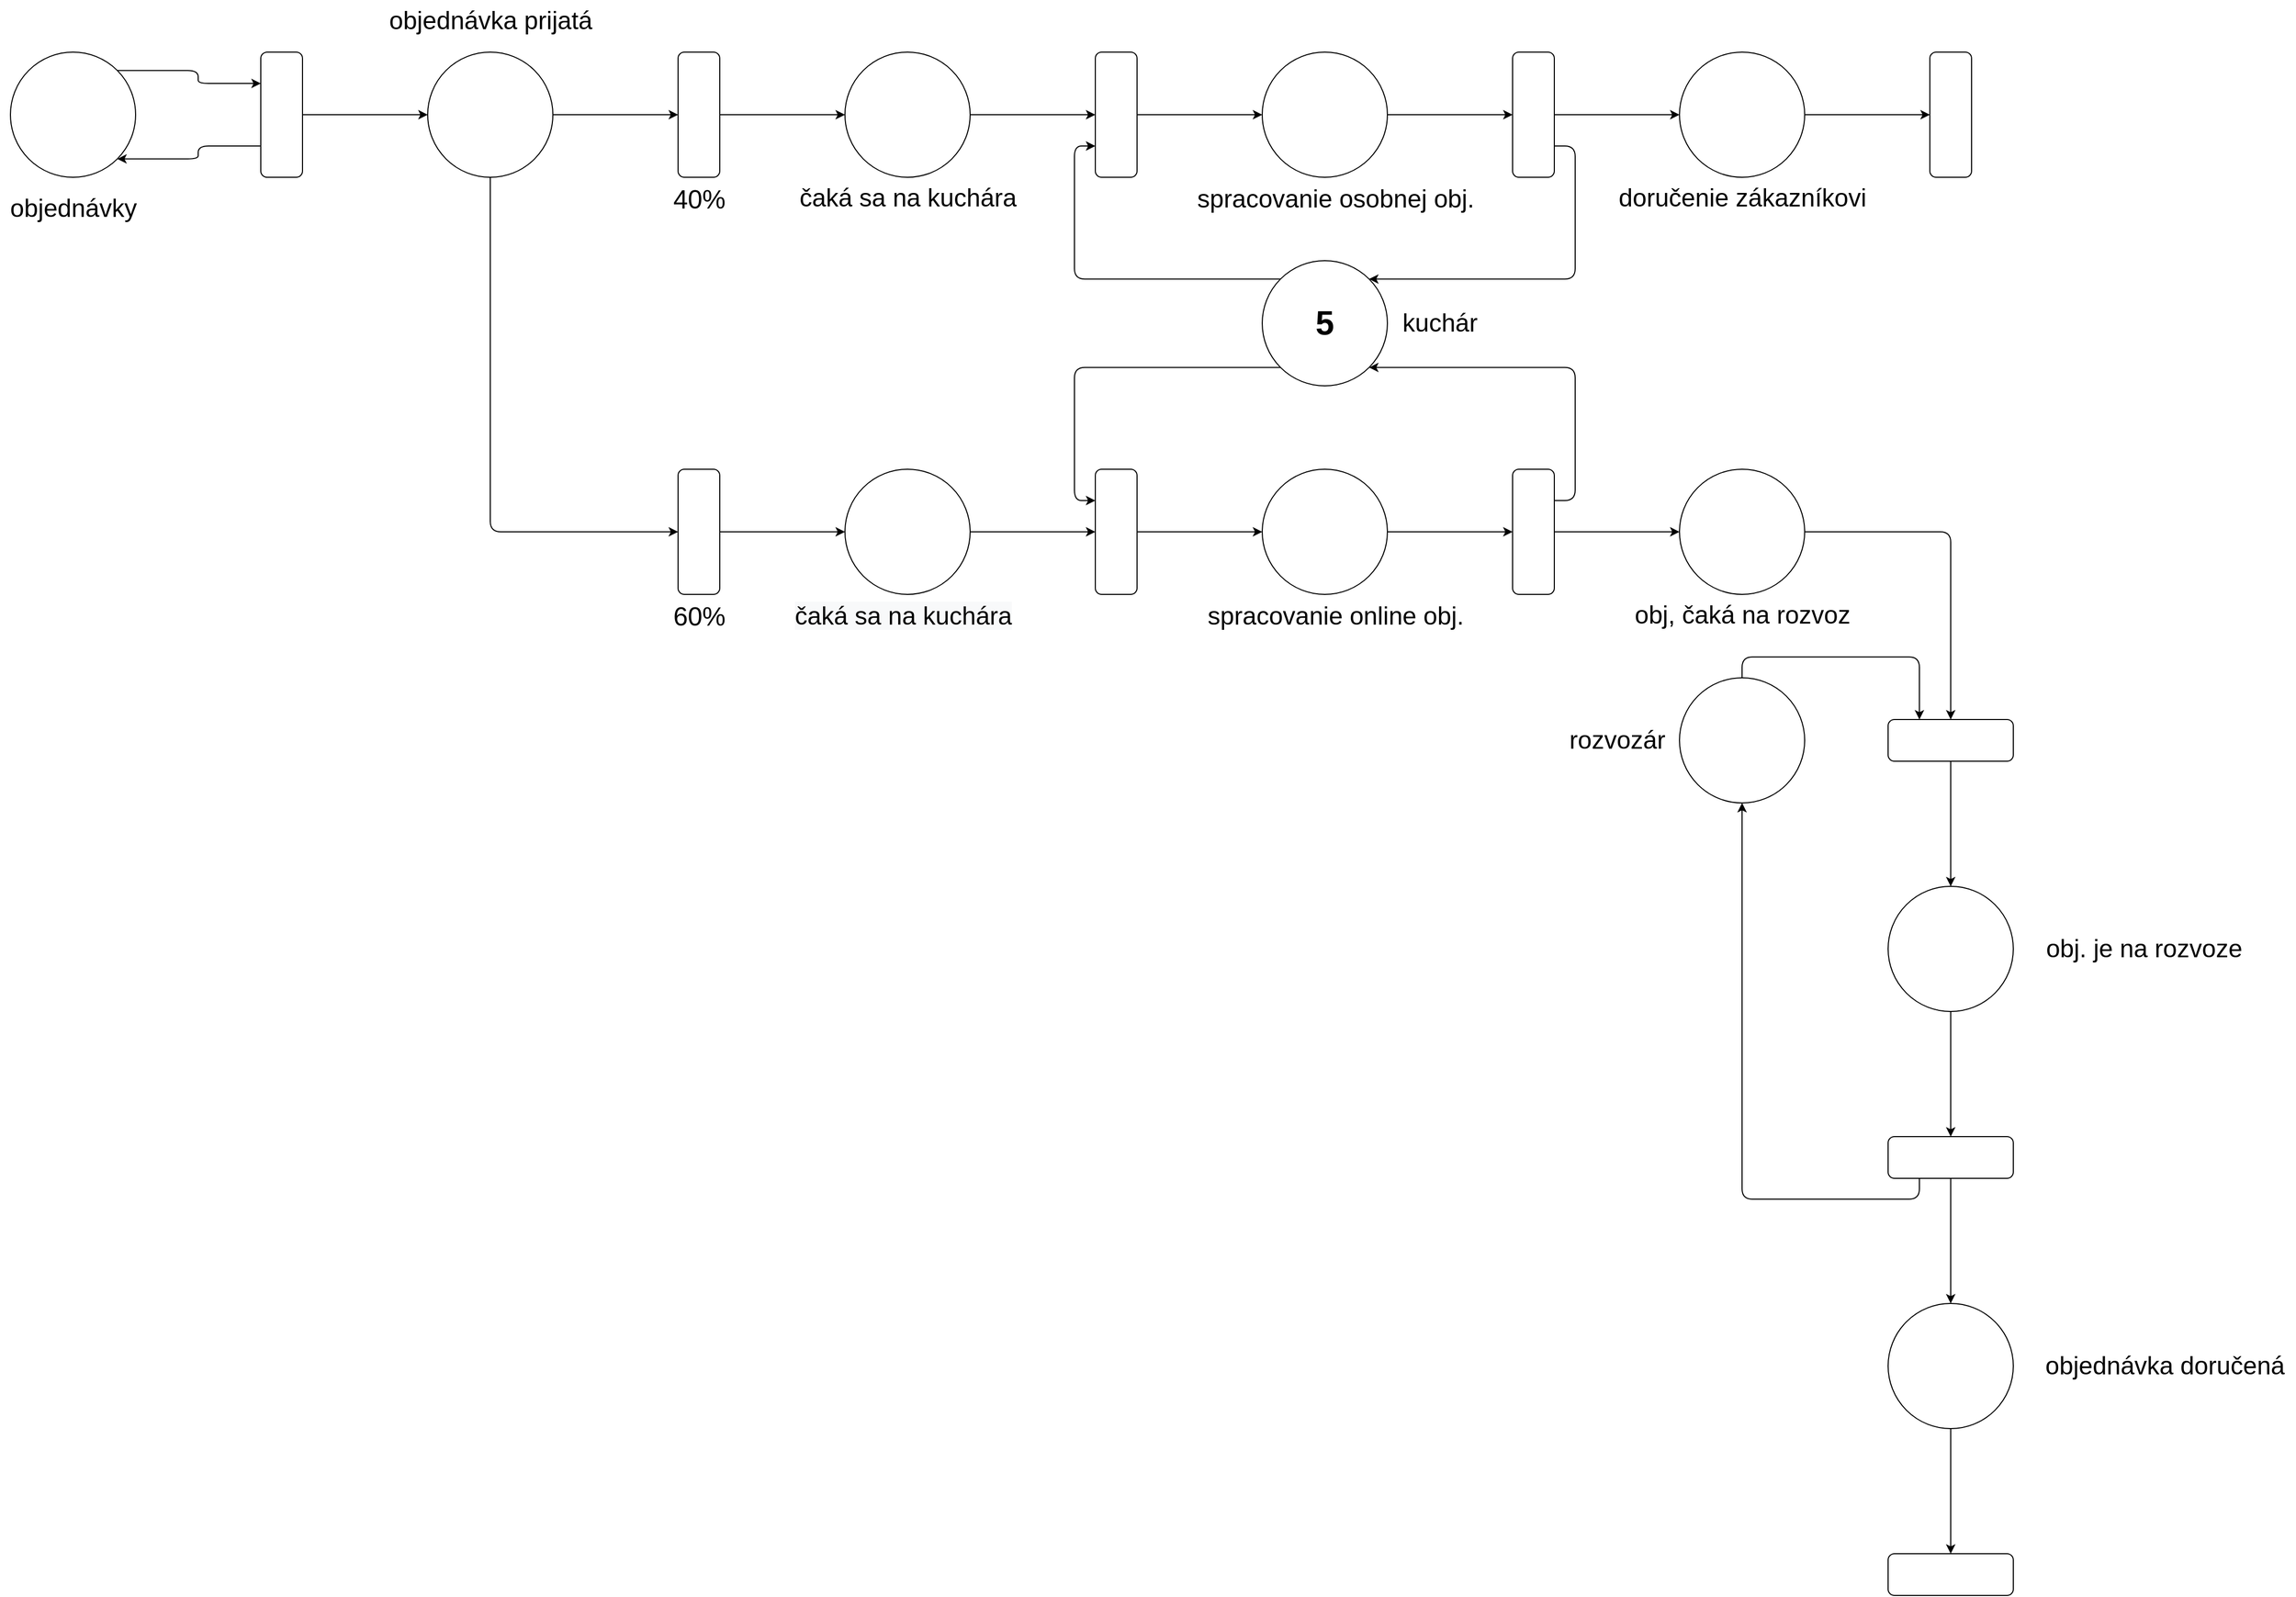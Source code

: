 <mxfile version="20.5.3" type="device"><diagram id="is8ErGrhwBEIRt3GKiYw" name="Page-1"><mxGraphModel dx="3460" dy="1930" grid="1" gridSize="10" guides="1" tooltips="1" connect="1" arrows="1" fold="1" page="1" pageScale="1" pageWidth="2336" pageHeight="1654" math="0" shadow="0"><root><mxCell id="0"/><mxCell id="1" parent="0"/><mxCell id="hj5JhKyr4QM8qV0HhzXi-40" style="edgeStyle=orthogonalEdgeStyle;rounded=1;orthogonalLoop=1;jettySize=auto;html=1;exitX=1;exitY=0;exitDx=0;exitDy=0;entryX=0;entryY=0.25;entryDx=0;entryDy=0;fontSize=32;" edge="1" parent="1" source="hj5JhKyr4QM8qV0HhzXi-1" target="hj5JhKyr4QM8qV0HhzXi-3"><mxGeometry relative="1" as="geometry"/></mxCell><mxCell id="hj5JhKyr4QM8qV0HhzXi-1" value="" style="ellipse;whiteSpace=wrap;html=1;aspect=fixed;rounded=1;" vertex="1" parent="1"><mxGeometry x="80" y="80" width="120" height="120" as="geometry"/></mxCell><mxCell id="hj5JhKyr4QM8qV0HhzXi-8" style="edgeStyle=orthogonalEdgeStyle;rounded=1;orthogonalLoop=1;jettySize=auto;html=1;exitX=1;exitY=0.5;exitDx=0;exitDy=0;entryX=0;entryY=0.5;entryDx=0;entryDy=0;" edge="1" parent="1" source="hj5JhKyr4QM8qV0HhzXi-2" target="hj5JhKyr4QM8qV0HhzXi-5"><mxGeometry relative="1" as="geometry"/></mxCell><mxCell id="hj5JhKyr4QM8qV0HhzXi-9" style="edgeStyle=orthogonalEdgeStyle;rounded=1;orthogonalLoop=1;jettySize=auto;html=1;exitX=0.5;exitY=1;exitDx=0;exitDy=0;entryX=0;entryY=0.5;entryDx=0;entryDy=0;" edge="1" parent="1" source="hj5JhKyr4QM8qV0HhzXi-2" target="hj5JhKyr4QM8qV0HhzXi-7"><mxGeometry relative="1" as="geometry"/></mxCell><mxCell id="hj5JhKyr4QM8qV0HhzXi-2" value="" style="ellipse;whiteSpace=wrap;html=1;aspect=fixed;rounded=1;" vertex="1" parent="1"><mxGeometry x="480" y="80" width="120" height="120" as="geometry"/></mxCell><mxCell id="hj5JhKyr4QM8qV0HhzXi-11" style="edgeStyle=orthogonalEdgeStyle;rounded=1;orthogonalLoop=1;jettySize=auto;html=1;exitX=1;exitY=0.5;exitDx=0;exitDy=0;entryX=0;entryY=0.5;entryDx=0;entryDy=0;" edge="1" parent="1" source="hj5JhKyr4QM8qV0HhzXi-3" target="hj5JhKyr4QM8qV0HhzXi-2"><mxGeometry relative="1" as="geometry"/></mxCell><mxCell id="hj5JhKyr4QM8qV0HhzXi-39" style="edgeStyle=orthogonalEdgeStyle;rounded=1;orthogonalLoop=1;jettySize=auto;html=1;exitX=0;exitY=0.75;exitDx=0;exitDy=0;entryX=1;entryY=1;entryDx=0;entryDy=0;fontSize=32;" edge="1" parent="1" source="hj5JhKyr4QM8qV0HhzXi-3" target="hj5JhKyr4QM8qV0HhzXi-1"><mxGeometry relative="1" as="geometry"/></mxCell><mxCell id="hj5JhKyr4QM8qV0HhzXi-3" value="" style="rounded=1;whiteSpace=wrap;html=1;" vertex="1" parent="1"><mxGeometry x="320" y="80" width="40" height="120" as="geometry"/></mxCell><mxCell id="hj5JhKyr4QM8qV0HhzXi-13" style="edgeStyle=orthogonalEdgeStyle;rounded=1;orthogonalLoop=1;jettySize=auto;html=1;exitX=1;exitY=0.5;exitDx=0;exitDy=0;entryX=0;entryY=0.5;entryDx=0;entryDy=0;" edge="1" parent="1" source="hj5JhKyr4QM8qV0HhzXi-4" target="hj5JhKyr4QM8qV0HhzXi-6"><mxGeometry relative="1" as="geometry"/></mxCell><mxCell id="hj5JhKyr4QM8qV0HhzXi-4" value="" style="ellipse;whiteSpace=wrap;html=1;aspect=fixed;rounded=1;" vertex="1" parent="1"><mxGeometry x="880" y="80" width="120" height="120" as="geometry"/></mxCell><mxCell id="hj5JhKyr4QM8qV0HhzXi-12" style="edgeStyle=orthogonalEdgeStyle;rounded=1;orthogonalLoop=1;jettySize=auto;html=1;exitX=1;exitY=0.5;exitDx=0;exitDy=0;entryX=0;entryY=0.5;entryDx=0;entryDy=0;" edge="1" parent="1" source="hj5JhKyr4QM8qV0HhzXi-5" target="hj5JhKyr4QM8qV0HhzXi-4"><mxGeometry relative="1" as="geometry"/></mxCell><mxCell id="hj5JhKyr4QM8qV0HhzXi-5" value="" style="rounded=1;whiteSpace=wrap;html=1;" vertex="1" parent="1"><mxGeometry x="720" y="80" width="40" height="120" as="geometry"/></mxCell><mxCell id="hj5JhKyr4QM8qV0HhzXi-19" style="edgeStyle=orthogonalEdgeStyle;rounded=1;orthogonalLoop=1;jettySize=auto;html=1;exitX=1;exitY=0.5;exitDx=0;exitDy=0;entryX=0;entryY=0.5;entryDx=0;entryDy=0;" edge="1" parent="1" source="hj5JhKyr4QM8qV0HhzXi-6" target="hj5JhKyr4QM8qV0HhzXi-18"><mxGeometry relative="1" as="geometry"/></mxCell><mxCell id="hj5JhKyr4QM8qV0HhzXi-6" value="" style="rounded=1;whiteSpace=wrap;html=1;" vertex="1" parent="1"><mxGeometry x="1120" y="80" width="40" height="120" as="geometry"/></mxCell><mxCell id="hj5JhKyr4QM8qV0HhzXi-15" style="edgeStyle=orthogonalEdgeStyle;rounded=1;orthogonalLoop=1;jettySize=auto;html=1;exitX=1;exitY=0.5;exitDx=0;exitDy=0;entryX=0;entryY=0.5;entryDx=0;entryDy=0;" edge="1" parent="1" source="hj5JhKyr4QM8qV0HhzXi-7" target="hj5JhKyr4QM8qV0HhzXi-14"><mxGeometry relative="1" as="geometry"/></mxCell><mxCell id="hj5JhKyr4QM8qV0HhzXi-7" value="" style="rounded=1;whiteSpace=wrap;html=1;" vertex="1" parent="1"><mxGeometry x="720" y="480" width="40" height="120" as="geometry"/></mxCell><mxCell id="hj5JhKyr4QM8qV0HhzXi-17" style="edgeStyle=orthogonalEdgeStyle;rounded=1;orthogonalLoop=1;jettySize=auto;html=1;exitX=1;exitY=0.5;exitDx=0;exitDy=0;entryX=0;entryY=0.5;entryDx=0;entryDy=0;" edge="1" parent="1" source="hj5JhKyr4QM8qV0HhzXi-14" target="hj5JhKyr4QM8qV0HhzXi-16"><mxGeometry relative="1" as="geometry"/></mxCell><mxCell id="hj5JhKyr4QM8qV0HhzXi-14" value="" style="ellipse;whiteSpace=wrap;html=1;aspect=fixed;rounded=1;" vertex="1" parent="1"><mxGeometry x="880" y="480" width="120" height="120" as="geometry"/></mxCell><mxCell id="hj5JhKyr4QM8qV0HhzXi-33" style="edgeStyle=orthogonalEdgeStyle;rounded=1;orthogonalLoop=1;jettySize=auto;html=1;exitX=1;exitY=0.5;exitDx=0;exitDy=0;entryX=0;entryY=0.5;entryDx=0;entryDy=0;" edge="1" parent="1" source="hj5JhKyr4QM8qV0HhzXi-16" target="hj5JhKyr4QM8qV0HhzXi-31"><mxGeometry relative="1" as="geometry"/></mxCell><mxCell id="hj5JhKyr4QM8qV0HhzXi-16" value="" style="rounded=1;whiteSpace=wrap;html=1;" vertex="1" parent="1"><mxGeometry x="1120" y="480" width="40" height="120" as="geometry"/></mxCell><mxCell id="hj5JhKyr4QM8qV0HhzXi-21" style="edgeStyle=orthogonalEdgeStyle;rounded=1;orthogonalLoop=1;jettySize=auto;html=1;exitX=1;exitY=0.5;exitDx=0;exitDy=0;entryX=0;entryY=0.5;entryDx=0;entryDy=0;" edge="1" parent="1" source="hj5JhKyr4QM8qV0HhzXi-18" target="hj5JhKyr4QM8qV0HhzXi-20"><mxGeometry relative="1" as="geometry"/></mxCell><mxCell id="hj5JhKyr4QM8qV0HhzXi-18" value="" style="ellipse;whiteSpace=wrap;html=1;aspect=fixed;rounded=1;" vertex="1" parent="1"><mxGeometry x="1280" y="80" width="120" height="120" as="geometry"/></mxCell><mxCell id="hj5JhKyr4QM8qV0HhzXi-24" style="edgeStyle=orthogonalEdgeStyle;rounded=1;orthogonalLoop=1;jettySize=auto;html=1;exitX=1;exitY=0.5;exitDx=0;exitDy=0;entryX=0;entryY=0.5;entryDx=0;entryDy=0;" edge="1" parent="1" source="hj5JhKyr4QM8qV0HhzXi-20" target="hj5JhKyr4QM8qV0HhzXi-22"><mxGeometry relative="1" as="geometry"/></mxCell><mxCell id="hj5JhKyr4QM8qV0HhzXi-29" style="edgeStyle=orthogonalEdgeStyle;rounded=1;orthogonalLoop=1;jettySize=auto;html=1;exitX=1;exitY=0.75;exitDx=0;exitDy=0;entryX=1;entryY=0;entryDx=0;entryDy=0;" edge="1" parent="1" source="hj5JhKyr4QM8qV0HhzXi-20" target="hj5JhKyr4QM8qV0HhzXi-27"><mxGeometry relative="1" as="geometry"><mxPoint x="1530" y="330" as="targetPoint"/><Array as="points"><mxPoint x="1580" y="170"/><mxPoint x="1580" y="298"/></Array></mxGeometry></mxCell><mxCell id="hj5JhKyr4QM8qV0HhzXi-20" value="" style="rounded=1;whiteSpace=wrap;html=1;" vertex="1" parent="1"><mxGeometry x="1520" y="80" width="40" height="120" as="geometry"/></mxCell><mxCell id="hj5JhKyr4QM8qV0HhzXi-25" style="edgeStyle=orthogonalEdgeStyle;rounded=1;orthogonalLoop=1;jettySize=auto;html=1;exitX=1;exitY=0.5;exitDx=0;exitDy=0;entryX=0;entryY=0.5;entryDx=0;entryDy=0;" edge="1" parent="1" source="hj5JhKyr4QM8qV0HhzXi-22" target="hj5JhKyr4QM8qV0HhzXi-23"><mxGeometry relative="1" as="geometry"/></mxCell><mxCell id="hj5JhKyr4QM8qV0HhzXi-22" value="" style="ellipse;whiteSpace=wrap;html=1;aspect=fixed;rounded=1;" vertex="1" parent="1"><mxGeometry x="1680" y="80" width="120" height="120" as="geometry"/></mxCell><mxCell id="hj5JhKyr4QM8qV0HhzXi-23" value="" style="rounded=1;whiteSpace=wrap;html=1;" vertex="1" parent="1"><mxGeometry x="1920" y="80" width="40" height="120" as="geometry"/></mxCell><mxCell id="hj5JhKyr4QM8qV0HhzXi-28" style="edgeStyle=orthogonalEdgeStyle;rounded=1;orthogonalLoop=1;jettySize=auto;html=1;exitX=0;exitY=0;exitDx=0;exitDy=0;entryX=0;entryY=0.75;entryDx=0;entryDy=0;" edge="1" parent="1" source="hj5JhKyr4QM8qV0HhzXi-27" target="hj5JhKyr4QM8qV0HhzXi-6"><mxGeometry relative="1" as="geometry"><Array as="points"><mxPoint x="1100" y="298"/><mxPoint x="1100" y="170"/></Array></mxGeometry></mxCell><mxCell id="hj5JhKyr4QM8qV0HhzXi-35" style="edgeStyle=orthogonalEdgeStyle;rounded=1;orthogonalLoop=1;jettySize=auto;html=1;exitX=0;exitY=1;exitDx=0;exitDy=0;entryX=0;entryY=0.25;entryDx=0;entryDy=0;" edge="1" parent="1" source="hj5JhKyr4QM8qV0HhzXi-27" target="hj5JhKyr4QM8qV0HhzXi-16"><mxGeometry relative="1" as="geometry"/></mxCell><mxCell id="hj5JhKyr4QM8qV0HhzXi-27" value="&lt;font style=&quot;font-size: 32px;&quot;&gt;&lt;b&gt;5&lt;/b&gt;&lt;/font&gt;" style="ellipse;whiteSpace=wrap;html=1;aspect=fixed;rounded=1;" vertex="1" parent="1"><mxGeometry x="1280" y="280" width="120" height="120" as="geometry"/></mxCell><mxCell id="hj5JhKyr4QM8qV0HhzXi-30" style="edgeStyle=orthogonalEdgeStyle;rounded=1;orthogonalLoop=1;jettySize=auto;html=1;exitX=1;exitY=0.5;exitDx=0;exitDy=0;entryX=0;entryY=0.5;entryDx=0;entryDy=0;" edge="1" parent="1" source="hj5JhKyr4QM8qV0HhzXi-31" target="hj5JhKyr4QM8qV0HhzXi-32"><mxGeometry relative="1" as="geometry"/></mxCell><mxCell id="hj5JhKyr4QM8qV0HhzXi-31" value="" style="ellipse;whiteSpace=wrap;html=1;aspect=fixed;rounded=1;" vertex="1" parent="1"><mxGeometry x="1280" y="480" width="120" height="120" as="geometry"/></mxCell><mxCell id="hj5JhKyr4QM8qV0HhzXi-38" style="edgeStyle=orthogonalEdgeStyle;rounded=1;orthogonalLoop=1;jettySize=auto;html=1;exitX=1;exitY=0.25;exitDx=0;exitDy=0;entryX=1;entryY=1;entryDx=0;entryDy=0;" edge="1" parent="1" source="hj5JhKyr4QM8qV0HhzXi-32" target="hj5JhKyr4QM8qV0HhzXi-27"><mxGeometry relative="1" as="geometry"><Array as="points"><mxPoint x="1580" y="510"/><mxPoint x="1580" y="382"/></Array></mxGeometry></mxCell><mxCell id="hj5JhKyr4QM8qV0HhzXi-44" style="edgeStyle=orthogonalEdgeStyle;rounded=1;orthogonalLoop=1;jettySize=auto;html=1;exitX=1;exitY=0.5;exitDx=0;exitDy=0;entryX=0;entryY=0.5;entryDx=0;entryDy=0;fontSize=32;" edge="1" parent="1" source="hj5JhKyr4QM8qV0HhzXi-32" target="hj5JhKyr4QM8qV0HhzXi-42"><mxGeometry relative="1" as="geometry"/></mxCell><mxCell id="hj5JhKyr4QM8qV0HhzXi-32" value="" style="rounded=1;whiteSpace=wrap;html=1;" vertex="1" parent="1"><mxGeometry x="1520" y="480" width="40" height="120" as="geometry"/></mxCell><mxCell id="hj5JhKyr4QM8qV0HhzXi-41" style="edgeStyle=orthogonalEdgeStyle;rounded=1;orthogonalLoop=1;jettySize=auto;html=1;exitX=1;exitY=0.5;exitDx=0;exitDy=0;entryX=0;entryY=0.5;entryDx=0;entryDy=0;" edge="1" parent="1" source="hj5JhKyr4QM8qV0HhzXi-42" target="hj5JhKyr4QM8qV0HhzXi-43"><mxGeometry relative="1" as="geometry"/></mxCell><mxCell id="hj5JhKyr4QM8qV0HhzXi-42" value="" style="ellipse;whiteSpace=wrap;html=1;aspect=fixed;rounded=1;" vertex="1" parent="1"><mxGeometry x="1680" y="480" width="120" height="120" as="geometry"/></mxCell><mxCell id="hj5JhKyr4QM8qV0HhzXi-62" style="edgeStyle=orthogonalEdgeStyle;rounded=1;orthogonalLoop=1;jettySize=auto;html=1;exitX=1;exitY=0.5;exitDx=0;exitDy=0;entryX=0;entryY=0.5;entryDx=0;entryDy=0;fontSize=32;" edge="1" parent="1" source="hj5JhKyr4QM8qV0HhzXi-43" target="hj5JhKyr4QM8qV0HhzXi-50"><mxGeometry relative="1" as="geometry"/></mxCell><mxCell id="hj5JhKyr4QM8qV0HhzXi-43" value="" style="rounded=1;whiteSpace=wrap;html=1;direction=south;" vertex="1" parent="1"><mxGeometry x="1880" y="720" width="120" height="40" as="geometry"/></mxCell><mxCell id="hj5JhKyr4QM8qV0HhzXi-63" style="edgeStyle=orthogonalEdgeStyle;rounded=1;orthogonalLoop=1;jettySize=auto;html=1;exitX=0.5;exitY=0;exitDx=0;exitDy=0;entryX=0;entryY=0.75;entryDx=0;entryDy=0;fontSize=32;" edge="1" parent="1" source="hj5JhKyr4QM8qV0HhzXi-45" target="hj5JhKyr4QM8qV0HhzXi-43"><mxGeometry relative="1" as="geometry"/></mxCell><mxCell id="hj5JhKyr4QM8qV0HhzXi-45" value="" style="ellipse;whiteSpace=wrap;html=1;aspect=fixed;rounded=1;" vertex="1" parent="1"><mxGeometry x="1680" y="680" width="120" height="120" as="geometry"/></mxCell><mxCell id="hj5JhKyr4QM8qV0HhzXi-60" style="edgeStyle=orthogonalEdgeStyle;rounded=1;orthogonalLoop=1;jettySize=auto;html=1;exitX=1;exitY=0.5;exitDx=0;exitDy=0;entryX=0;entryY=0.5;entryDx=0;entryDy=0;fontSize=32;" edge="1" parent="1" source="hj5JhKyr4QM8qV0HhzXi-50" target="hj5JhKyr4QM8qV0HhzXi-51"><mxGeometry relative="1" as="geometry"/></mxCell><mxCell id="hj5JhKyr4QM8qV0HhzXi-50" value="" style="ellipse;whiteSpace=wrap;html=1;aspect=fixed;direction=south;rounded=1;" vertex="1" parent="1"><mxGeometry x="1880" y="880" width="120" height="120" as="geometry"/></mxCell><mxCell id="hj5JhKyr4QM8qV0HhzXi-61" style="edgeStyle=orthogonalEdgeStyle;rounded=1;orthogonalLoop=1;jettySize=auto;html=1;exitX=1;exitY=0.5;exitDx=0;exitDy=0;entryX=0;entryY=0.5;entryDx=0;entryDy=0;fontSize=32;" edge="1" parent="1" source="hj5JhKyr4QM8qV0HhzXi-51" target="hj5JhKyr4QM8qV0HhzXi-56"><mxGeometry relative="1" as="geometry"/></mxCell><mxCell id="hj5JhKyr4QM8qV0HhzXi-64" style="edgeStyle=orthogonalEdgeStyle;rounded=1;orthogonalLoop=1;jettySize=auto;html=1;exitX=1;exitY=0.75;exitDx=0;exitDy=0;entryX=0.5;entryY=1;entryDx=0;entryDy=0;fontSize=32;" edge="1" parent="1" source="hj5JhKyr4QM8qV0HhzXi-51" target="hj5JhKyr4QM8qV0HhzXi-45"><mxGeometry relative="1" as="geometry"/></mxCell><mxCell id="hj5JhKyr4QM8qV0HhzXi-51" value="" style="rounded=1;whiteSpace=wrap;html=1;direction=south;" vertex="1" parent="1"><mxGeometry x="1880" y="1120" width="120" height="40" as="geometry"/></mxCell><mxCell id="hj5JhKyr4QM8qV0HhzXi-59" style="edgeStyle=orthogonalEdgeStyle;rounded=1;orthogonalLoop=1;jettySize=auto;html=1;exitX=1;exitY=0.5;exitDx=0;exitDy=0;entryX=0;entryY=0.5;entryDx=0;entryDy=0;fontSize=32;" edge="1" parent="1" source="hj5JhKyr4QM8qV0HhzXi-56" target="hj5JhKyr4QM8qV0HhzXi-57"><mxGeometry relative="1" as="geometry"/></mxCell><mxCell id="hj5JhKyr4QM8qV0HhzXi-56" value="" style="ellipse;whiteSpace=wrap;html=1;aspect=fixed;direction=south;rounded=1;" vertex="1" parent="1"><mxGeometry x="1880" y="1280" width="120" height="120" as="geometry"/></mxCell><mxCell id="hj5JhKyr4QM8qV0HhzXi-57" value="" style="rounded=1;whiteSpace=wrap;html=1;direction=south;" vertex="1" parent="1"><mxGeometry x="1880" y="1520" width="120" height="40" as="geometry"/></mxCell><mxCell id="hj5JhKyr4QM8qV0HhzXi-66" value="40%" style="text;html=1;align=center;verticalAlign=middle;resizable=0;points=[];autosize=1;strokeColor=none;fillColor=none;fontSize=25;" vertex="1" parent="1"><mxGeometry x="705" y="200" width="70" height="40" as="geometry"/></mxCell><mxCell id="hj5JhKyr4QM8qV0HhzXi-67" value="60%" style="text;html=1;align=center;verticalAlign=middle;resizable=0;points=[];autosize=1;strokeColor=none;fillColor=none;fontSize=25;" vertex="1" parent="1"><mxGeometry x="705" y="600" width="70" height="40" as="geometry"/></mxCell><mxCell id="hj5JhKyr4QM8qV0HhzXi-68" value="&lt;font style=&quot;font-size: 24px;&quot;&gt;spracovanie osobnej obj.&lt;/font&gt;" style="text;html=1;align=center;verticalAlign=middle;resizable=0;points=[];autosize=1;strokeColor=none;fillColor=none;fontSize=25;" vertex="1" parent="1"><mxGeometry x="1205" y="200" width="290" height="40" as="geometry"/></mxCell><mxCell id="hj5JhKyr4QM8qV0HhzXi-69" value="&lt;font style=&quot;font-size: 24px;&quot;&gt;spracovanie online obj.&lt;/font&gt;" style="text;html=1;align=center;verticalAlign=middle;resizable=0;points=[];autosize=1;strokeColor=none;fillColor=none;fontSize=25;" vertex="1" parent="1"><mxGeometry x="1215" y="600" width="270" height="40" as="geometry"/></mxCell><mxCell id="hj5JhKyr4QM8qV0HhzXi-70" value="doručenie zákazníkovi" style="text;html=1;align=center;verticalAlign=middle;resizable=0;points=[];autosize=1;strokeColor=none;fillColor=none;fontSize=24;" vertex="1" parent="1"><mxGeometry x="1610" y="200" width="260" height="40" as="geometry"/></mxCell><mxCell id="hj5JhKyr4QM8qV0HhzXi-71" value="obj, čaká na rozvoz" style="text;html=1;align=center;verticalAlign=middle;resizable=0;points=[];autosize=1;strokeColor=none;fillColor=none;fontSize=24;" vertex="1" parent="1"><mxGeometry x="1625" y="600" width="230" height="40" as="geometry"/></mxCell><mxCell id="hj5JhKyr4QM8qV0HhzXi-72" value="obj. je na rozvoze" style="text;html=1;align=center;verticalAlign=middle;resizable=0;points=[];autosize=1;strokeColor=none;fillColor=none;fontSize=24;" vertex="1" parent="1"><mxGeometry x="2020" y="920" width="210" height="40" as="geometry"/></mxCell><mxCell id="hj5JhKyr4QM8qV0HhzXi-73" value="objednávka doručená" style="text;html=1;align=center;verticalAlign=middle;resizable=0;points=[];autosize=1;strokeColor=none;fillColor=none;fontSize=24;" vertex="1" parent="1"><mxGeometry x="2020" y="1320" width="250" height="40" as="geometry"/></mxCell><mxCell id="hj5JhKyr4QM8qV0HhzXi-74" value="čaká sa na kuchára" style="text;html=1;align=center;verticalAlign=middle;resizable=0;points=[];autosize=1;strokeColor=none;fillColor=none;fontSize=24;" vertex="1" parent="1"><mxGeometry x="825" y="200" width="230" height="40" as="geometry"/></mxCell><mxCell id="hj5JhKyr4QM8qV0HhzXi-75" value="&lt;span style=&quot;color: rgb(0, 0, 0); font-family: Helvetica; font-size: 24px; font-style: normal; font-variant-ligatures: normal; font-variant-caps: normal; font-weight: 400; letter-spacing: normal; orphans: 2; text-align: center; text-indent: 0px; text-transform: none; widows: 2; word-spacing: 0px; -webkit-text-stroke-width: 0px; background-color: rgb(248, 249, 250); text-decoration-thickness: initial; text-decoration-style: initial; text-decoration-color: initial; float: none; display: inline !important;&quot;&gt;čaká sa na kuchára&lt;/span&gt;" style="text;whiteSpace=wrap;html=1;fontSize=24;" vertex="1" parent="1"><mxGeometry x="830" y="600" width="220" height="50" as="geometry"/></mxCell><mxCell id="hj5JhKyr4QM8qV0HhzXi-76" value="objednávka prijatá" style="text;html=1;align=center;verticalAlign=middle;resizable=0;points=[];autosize=1;strokeColor=none;fillColor=none;fontSize=24;" vertex="1" parent="1"><mxGeometry x="430" y="30" width="220" height="40" as="geometry"/></mxCell><mxCell id="hj5JhKyr4QM8qV0HhzXi-77" value="objednávky" style="text;html=1;align=center;verticalAlign=middle;resizable=0;points=[];autosize=1;strokeColor=none;fillColor=none;fontSize=24;" vertex="1" parent="1"><mxGeometry x="70" y="210" width="140" height="40" as="geometry"/></mxCell><mxCell id="hj5JhKyr4QM8qV0HhzXi-78" value="kuchár" style="text;html=1;align=center;verticalAlign=middle;resizable=0;points=[];autosize=1;strokeColor=none;fillColor=none;fontSize=24;" vertex="1" parent="1"><mxGeometry x="1400" y="320" width="100" height="40" as="geometry"/></mxCell><mxCell id="hj5JhKyr4QM8qV0HhzXi-79" value="rozvozár" style="text;html=1;align=center;verticalAlign=middle;resizable=0;points=[];autosize=1;strokeColor=none;fillColor=none;fontSize=24;" vertex="1" parent="1"><mxGeometry x="1560" y="720" width="120" height="40" as="geometry"/></mxCell></root></mxGraphModel></diagram></mxfile>
